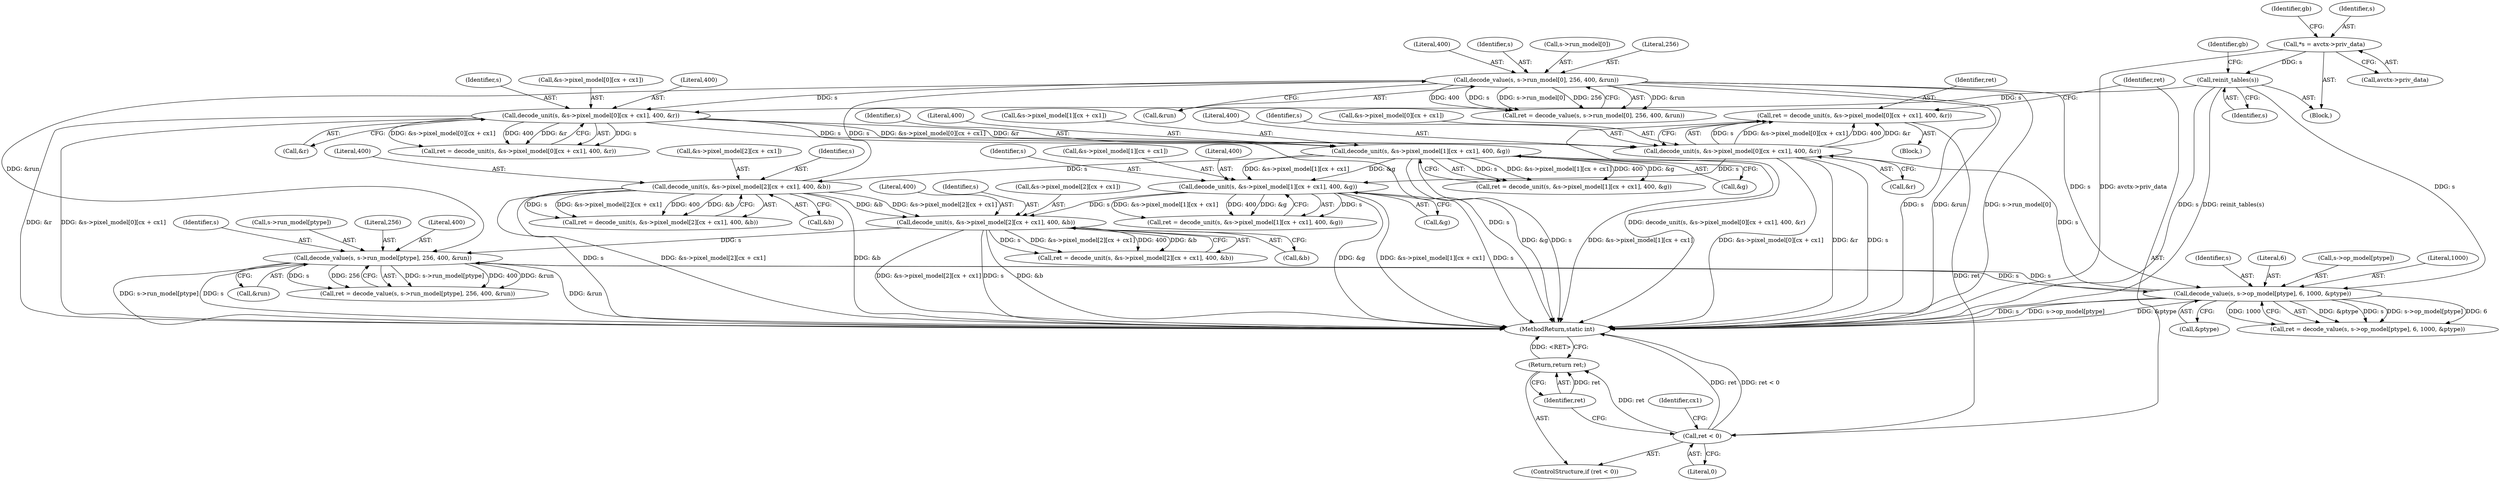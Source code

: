 digraph "0_FFmpeg_7ac5067146613997bb38442cb022d7f41321a706@integer" {
"1000413" [label="(Call,ret = decode_unit(s, &s->pixel_model[0][cx + cx1], 400, &r))"];
"1000415" [label="(Call,decode_unit(s, &s->pixel_model[0][cx + cx1], 400, &r))"];
"1000391" [label="(Call,decode_value(s, s->op_model[ptype], 6, 1000, &ptype))"];
"1000293" [label="(Call,decode_value(s, s->run_model[0], 256, 400, &run))"];
"1000258" [label="(Call,decode_unit(s, &s->pixel_model[2][cx + cx1], 400, &b))"];
"1000223" [label="(Call,decode_unit(s, &s->pixel_model[1][cx + cx1], 400, &g))"];
"1000188" [label="(Call,decode_unit(s, &s->pixel_model[0][cx + cx1], 400, &r))"];
"1000166" [label="(Call,reinit_tables(s))"];
"1000106" [label="(Call,*s = avctx->priv_data)"];
"1000525" [label="(Call,decode_value(s, s->run_model[ptype], 256, 400, &run))"];
"1000485" [label="(Call,decode_unit(s, &s->pixel_model[2][cx + cx1], 400, &b))"];
"1000450" [label="(Call,decode_unit(s, &s->pixel_model[1][cx + cx1], 400, &g))"];
"1000431" [label="(Call,ret < 0)"];
"1000434" [label="(Return,return ret;)"];
"1000433" [label="(Literal,0)"];
"1000108" [label="(Call,avctx->priv_data)"];
"1000497" [label="(Literal,400)"];
"1000189" [label="(Identifier,s)"];
"1000437" [label="(Identifier,cx1)"];
"1000391" [label="(Call,decode_value(s, s->op_model[ptype], 6, 1000, &ptype))"];
"1000463" [label="(Call,&g)"];
"1000106" [label="(Call,*s = avctx->priv_data)"];
"1000302" [label="(Call,&run)"];
"1000392" [label="(Identifier,s)"];
"1000291" [label="(Call,ret = decode_value(s, s->run_model[0], 256, 400, &run))"];
"1000235" [label="(Literal,400)"];
"1000486" [label="(Identifier,s)"];
"1000223" [label="(Call,decode_unit(s, &s->pixel_model[1][cx + cx1], 400, &g))"];
"1000221" [label="(Call,ret = decode_unit(s, &s->pixel_model[1][cx + cx1], 400, &g))"];
"1000435" [label="(Identifier,ret)"];
"1000167" [label="(Identifier,s)"];
"1000533" [label="(Literal,400)"];
"1000295" [label="(Call,s->run_model[0])"];
"1000525" [label="(Call,decode_value(s, s->run_model[ptype], 256, 400, &run))"];
"1000498" [label="(Call,&b)"];
"1000166" [label="(Call,reinit_tables(s))"];
"1000225" [label="(Call,&s->pixel_model[1][cx + cx1])"];
"1000270" [label="(Literal,400)"];
"1000451" [label="(Identifier,s)"];
"1000526" [label="(Identifier,s)"];
"1000413" [label="(Call,ret = decode_unit(s, &s->pixel_model[0][cx + cx1], 400, &r))"];
"1000293" [label="(Call,decode_value(s, s->run_model[0], 256, 400, &run))"];
"1000256" [label="(Call,ret = decode_unit(s, &s->pixel_model[2][cx + cx1], 400, &b))"];
"1000258" [label="(Call,decode_unit(s, &s->pixel_model[2][cx + cx1], 400, &b))"];
"1000236" [label="(Call,&g)"];
"1000113" [label="(Identifier,gb)"];
"1000534" [label="(Call,&run)"];
"1000431" [label="(Call,ret < 0)"];
"1000527" [label="(Call,s->run_model[ptype])"];
"1000300" [label="(Literal,256)"];
"1000452" [label="(Call,&s->pixel_model[1][cx + cx1])"];
"1000428" [label="(Call,&r)"];
"1000432" [label="(Identifier,ret)"];
"1000427" [label="(Literal,400)"];
"1000260" [label="(Call,&s->pixel_model[2][cx + cx1])"];
"1000186" [label="(Call,ret = decode_unit(s, &s->pixel_model[0][cx + cx1], 400, &r))"];
"1000190" [label="(Call,&s->pixel_model[0][cx + cx1])"];
"1000398" [label="(Literal,6)"];
"1000483" [label="(Call,ret = decode_unit(s, &s->pixel_model[2][cx + cx1], 400, &b))"];
"1000301" [label="(Literal,400)"];
"1000487" [label="(Call,&s->pixel_model[2][cx + cx1])"];
"1000389" [label="(Call,ret = decode_value(s, s->op_model[ptype], 6, 1000, &ptype))"];
"1000434" [label="(Return,return ret;)"];
"1000485" [label="(Call,decode_unit(s, &s->pixel_model[2][cx + cx1], 400, &b))"];
"1000450" [label="(Call,decode_unit(s, &s->pixel_model[1][cx + cx1], 400, &g))"];
"1000200" [label="(Literal,400)"];
"1000294" [label="(Identifier,s)"];
"1000400" [label="(Call,&ptype)"];
"1000224" [label="(Identifier,s)"];
"1000259" [label="(Identifier,s)"];
"1000532" [label="(Literal,256)"];
"1000415" [label="(Call,decode_unit(s, &s->pixel_model[0][cx + cx1], 400, &r))"];
"1000107" [label="(Identifier,s)"];
"1000414" [label="(Identifier,ret)"];
"1000201" [label="(Call,&r)"];
"1000271" [label="(Call,&b)"];
"1001058" [label="(MethodReturn,static int)"];
"1000462" [label="(Literal,400)"];
"1000523" [label="(Call,ret = decode_value(s, s->run_model[ptype], 256, 400, &run))"];
"1000393" [label="(Call,s->op_model[ptype])"];
"1000169" [label="(Identifier,gb)"];
"1000416" [label="(Identifier,s)"];
"1000412" [label="(Block,)"];
"1000430" [label="(ControlStructure,if (ret < 0))"];
"1000399" [label="(Literal,1000)"];
"1000104" [label="(Block,)"];
"1000448" [label="(Call,ret = decode_unit(s, &s->pixel_model[1][cx + cx1], 400, &g))"];
"1000188" [label="(Call,decode_unit(s, &s->pixel_model[0][cx + cx1], 400, &r))"];
"1000417" [label="(Call,&s->pixel_model[0][cx + cx1])"];
"1000413" -> "1000412"  [label="AST: "];
"1000413" -> "1000415"  [label="CFG: "];
"1000414" -> "1000413"  [label="AST: "];
"1000415" -> "1000413"  [label="AST: "];
"1000432" -> "1000413"  [label="CFG: "];
"1000413" -> "1001058"  [label="DDG: decode_unit(s, &s->pixel_model[0][cx + cx1], 400, &r)"];
"1000415" -> "1000413"  [label="DDG: s"];
"1000415" -> "1000413"  [label="DDG: &s->pixel_model[0][cx + cx1]"];
"1000415" -> "1000413"  [label="DDG: 400"];
"1000415" -> "1000413"  [label="DDG: &r"];
"1000413" -> "1000431"  [label="DDG: ret"];
"1000415" -> "1000428"  [label="CFG: "];
"1000416" -> "1000415"  [label="AST: "];
"1000417" -> "1000415"  [label="AST: "];
"1000427" -> "1000415"  [label="AST: "];
"1000428" -> "1000415"  [label="AST: "];
"1000415" -> "1001058"  [label="DDG: &r"];
"1000415" -> "1001058"  [label="DDG: s"];
"1000415" -> "1001058"  [label="DDG: &s->pixel_model[0][cx + cx1]"];
"1000391" -> "1000415"  [label="DDG: s"];
"1000188" -> "1000415"  [label="DDG: &s->pixel_model[0][cx + cx1]"];
"1000188" -> "1000415"  [label="DDG: &r"];
"1000415" -> "1000450"  [label="DDG: s"];
"1000391" -> "1000389"  [label="AST: "];
"1000391" -> "1000400"  [label="CFG: "];
"1000392" -> "1000391"  [label="AST: "];
"1000393" -> "1000391"  [label="AST: "];
"1000398" -> "1000391"  [label="AST: "];
"1000399" -> "1000391"  [label="AST: "];
"1000400" -> "1000391"  [label="AST: "];
"1000389" -> "1000391"  [label="CFG: "];
"1000391" -> "1001058"  [label="DDG: s"];
"1000391" -> "1001058"  [label="DDG: s->op_model[ptype]"];
"1000391" -> "1001058"  [label="DDG: &ptype"];
"1000391" -> "1000389"  [label="DDG: &ptype"];
"1000391" -> "1000389"  [label="DDG: s"];
"1000391" -> "1000389"  [label="DDG: s->op_model[ptype]"];
"1000391" -> "1000389"  [label="DDG: 6"];
"1000391" -> "1000389"  [label="DDG: 1000"];
"1000293" -> "1000391"  [label="DDG: s"];
"1000166" -> "1000391"  [label="DDG: s"];
"1000525" -> "1000391"  [label="DDG: s"];
"1000391" -> "1000525"  [label="DDG: s"];
"1000293" -> "1000291"  [label="AST: "];
"1000293" -> "1000302"  [label="CFG: "];
"1000294" -> "1000293"  [label="AST: "];
"1000295" -> "1000293"  [label="AST: "];
"1000300" -> "1000293"  [label="AST: "];
"1000301" -> "1000293"  [label="AST: "];
"1000302" -> "1000293"  [label="AST: "];
"1000291" -> "1000293"  [label="CFG: "];
"1000293" -> "1001058"  [label="DDG: s"];
"1000293" -> "1001058"  [label="DDG: &run"];
"1000293" -> "1001058"  [label="DDG: s->run_model[0]"];
"1000293" -> "1000188"  [label="DDG: s"];
"1000293" -> "1000291"  [label="DDG: &run"];
"1000293" -> "1000291"  [label="DDG: 400"];
"1000293" -> "1000291"  [label="DDG: s"];
"1000293" -> "1000291"  [label="DDG: s->run_model[0]"];
"1000293" -> "1000291"  [label="DDG: 256"];
"1000258" -> "1000293"  [label="DDG: s"];
"1000293" -> "1000525"  [label="DDG: &run"];
"1000258" -> "1000256"  [label="AST: "];
"1000258" -> "1000271"  [label="CFG: "];
"1000259" -> "1000258"  [label="AST: "];
"1000260" -> "1000258"  [label="AST: "];
"1000270" -> "1000258"  [label="AST: "];
"1000271" -> "1000258"  [label="AST: "];
"1000256" -> "1000258"  [label="CFG: "];
"1000258" -> "1001058"  [label="DDG: s"];
"1000258" -> "1001058"  [label="DDG: &s->pixel_model[2][cx + cx1]"];
"1000258" -> "1001058"  [label="DDG: &b"];
"1000258" -> "1000256"  [label="DDG: s"];
"1000258" -> "1000256"  [label="DDG: &s->pixel_model[2][cx + cx1]"];
"1000258" -> "1000256"  [label="DDG: 400"];
"1000258" -> "1000256"  [label="DDG: &b"];
"1000223" -> "1000258"  [label="DDG: s"];
"1000258" -> "1000485"  [label="DDG: &s->pixel_model[2][cx + cx1]"];
"1000258" -> "1000485"  [label="DDG: &b"];
"1000223" -> "1000221"  [label="AST: "];
"1000223" -> "1000236"  [label="CFG: "];
"1000224" -> "1000223"  [label="AST: "];
"1000225" -> "1000223"  [label="AST: "];
"1000235" -> "1000223"  [label="AST: "];
"1000236" -> "1000223"  [label="AST: "];
"1000221" -> "1000223"  [label="CFG: "];
"1000223" -> "1001058"  [label="DDG: &s->pixel_model[1][cx + cx1]"];
"1000223" -> "1001058"  [label="DDG: &g"];
"1000223" -> "1001058"  [label="DDG: s"];
"1000223" -> "1000221"  [label="DDG: s"];
"1000223" -> "1000221"  [label="DDG: &s->pixel_model[1][cx + cx1]"];
"1000223" -> "1000221"  [label="DDG: 400"];
"1000223" -> "1000221"  [label="DDG: &g"];
"1000188" -> "1000223"  [label="DDG: s"];
"1000223" -> "1000450"  [label="DDG: &s->pixel_model[1][cx + cx1]"];
"1000223" -> "1000450"  [label="DDG: &g"];
"1000188" -> "1000186"  [label="AST: "];
"1000188" -> "1000201"  [label="CFG: "];
"1000189" -> "1000188"  [label="AST: "];
"1000190" -> "1000188"  [label="AST: "];
"1000200" -> "1000188"  [label="AST: "];
"1000201" -> "1000188"  [label="AST: "];
"1000186" -> "1000188"  [label="CFG: "];
"1000188" -> "1001058"  [label="DDG: &r"];
"1000188" -> "1001058"  [label="DDG: &s->pixel_model[0][cx + cx1]"];
"1000188" -> "1001058"  [label="DDG: s"];
"1000188" -> "1000186"  [label="DDG: s"];
"1000188" -> "1000186"  [label="DDG: &s->pixel_model[0][cx + cx1]"];
"1000188" -> "1000186"  [label="DDG: 400"];
"1000188" -> "1000186"  [label="DDG: &r"];
"1000166" -> "1000188"  [label="DDG: s"];
"1000166" -> "1000104"  [label="AST: "];
"1000166" -> "1000167"  [label="CFG: "];
"1000167" -> "1000166"  [label="AST: "];
"1000169" -> "1000166"  [label="CFG: "];
"1000166" -> "1001058"  [label="DDG: reinit_tables(s)"];
"1000166" -> "1001058"  [label="DDG: s"];
"1000106" -> "1000166"  [label="DDG: s"];
"1000106" -> "1000104"  [label="AST: "];
"1000106" -> "1000108"  [label="CFG: "];
"1000107" -> "1000106"  [label="AST: "];
"1000108" -> "1000106"  [label="AST: "];
"1000113" -> "1000106"  [label="CFG: "];
"1000106" -> "1001058"  [label="DDG: avctx->priv_data"];
"1000525" -> "1000523"  [label="AST: "];
"1000525" -> "1000534"  [label="CFG: "];
"1000526" -> "1000525"  [label="AST: "];
"1000527" -> "1000525"  [label="AST: "];
"1000532" -> "1000525"  [label="AST: "];
"1000533" -> "1000525"  [label="AST: "];
"1000534" -> "1000525"  [label="AST: "];
"1000523" -> "1000525"  [label="CFG: "];
"1000525" -> "1001058"  [label="DDG: s"];
"1000525" -> "1001058"  [label="DDG: &run"];
"1000525" -> "1001058"  [label="DDG: s->run_model[ptype]"];
"1000525" -> "1000523"  [label="DDG: s->run_model[ptype]"];
"1000525" -> "1000523"  [label="DDG: 400"];
"1000525" -> "1000523"  [label="DDG: &run"];
"1000525" -> "1000523"  [label="DDG: s"];
"1000525" -> "1000523"  [label="DDG: 256"];
"1000485" -> "1000525"  [label="DDG: s"];
"1000485" -> "1000483"  [label="AST: "];
"1000485" -> "1000498"  [label="CFG: "];
"1000486" -> "1000485"  [label="AST: "];
"1000487" -> "1000485"  [label="AST: "];
"1000497" -> "1000485"  [label="AST: "];
"1000498" -> "1000485"  [label="AST: "];
"1000483" -> "1000485"  [label="CFG: "];
"1000485" -> "1001058"  [label="DDG: s"];
"1000485" -> "1001058"  [label="DDG: &b"];
"1000485" -> "1001058"  [label="DDG: &s->pixel_model[2][cx + cx1]"];
"1000485" -> "1000483"  [label="DDG: s"];
"1000485" -> "1000483"  [label="DDG: &s->pixel_model[2][cx + cx1]"];
"1000485" -> "1000483"  [label="DDG: 400"];
"1000485" -> "1000483"  [label="DDG: &b"];
"1000450" -> "1000485"  [label="DDG: s"];
"1000450" -> "1000448"  [label="AST: "];
"1000450" -> "1000463"  [label="CFG: "];
"1000451" -> "1000450"  [label="AST: "];
"1000452" -> "1000450"  [label="AST: "];
"1000462" -> "1000450"  [label="AST: "];
"1000463" -> "1000450"  [label="AST: "];
"1000448" -> "1000450"  [label="CFG: "];
"1000450" -> "1001058"  [label="DDG: &g"];
"1000450" -> "1001058"  [label="DDG: &s->pixel_model[1][cx + cx1]"];
"1000450" -> "1001058"  [label="DDG: s"];
"1000450" -> "1000448"  [label="DDG: s"];
"1000450" -> "1000448"  [label="DDG: &s->pixel_model[1][cx + cx1]"];
"1000450" -> "1000448"  [label="DDG: 400"];
"1000450" -> "1000448"  [label="DDG: &g"];
"1000431" -> "1000430"  [label="AST: "];
"1000431" -> "1000433"  [label="CFG: "];
"1000432" -> "1000431"  [label="AST: "];
"1000433" -> "1000431"  [label="AST: "];
"1000435" -> "1000431"  [label="CFG: "];
"1000437" -> "1000431"  [label="CFG: "];
"1000431" -> "1001058"  [label="DDG: ret"];
"1000431" -> "1001058"  [label="DDG: ret < 0"];
"1000431" -> "1000434"  [label="DDG: ret"];
"1000434" -> "1000430"  [label="AST: "];
"1000434" -> "1000435"  [label="CFG: "];
"1000435" -> "1000434"  [label="AST: "];
"1001058" -> "1000434"  [label="CFG: "];
"1000434" -> "1001058"  [label="DDG: <RET>"];
"1000435" -> "1000434"  [label="DDG: ret"];
}
